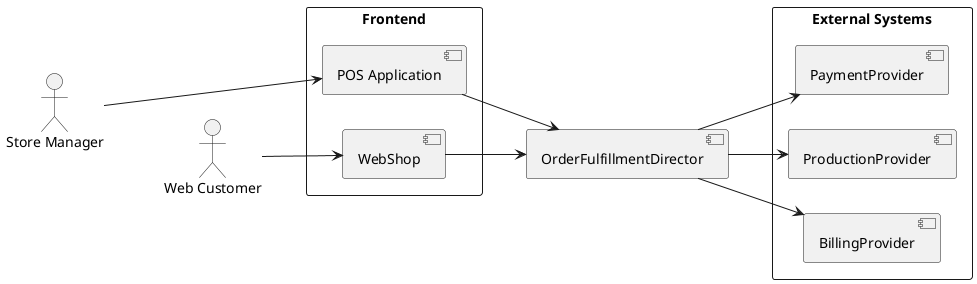 @startuml

left to right direction
skinparam componentStyle uml2
skinparam monochrome true

rectangle "Frontend" {
	[POS Application] as pos
	[WebShop] as web
	' pos -[hidden]-> web
}

[OrderFulfillmentDirector] as facade

actor "Store Manager" as manager
manager -> pos
pos -down-> facade

actor "Web Customer" as customer
manager -[hidden]-> customer
customer -down-> web
web -down-> facade

rectangle "External Systems" {
	[PaymentProvider] as payment
	[ProductionProvider] as production
	[BillingProvider] as billing

	'payment -[hidden]down-> production
	'production -[hidden]down-> billing
}

facade -down-> payment
facade -down-> production
facade -down-> billing

@enduml